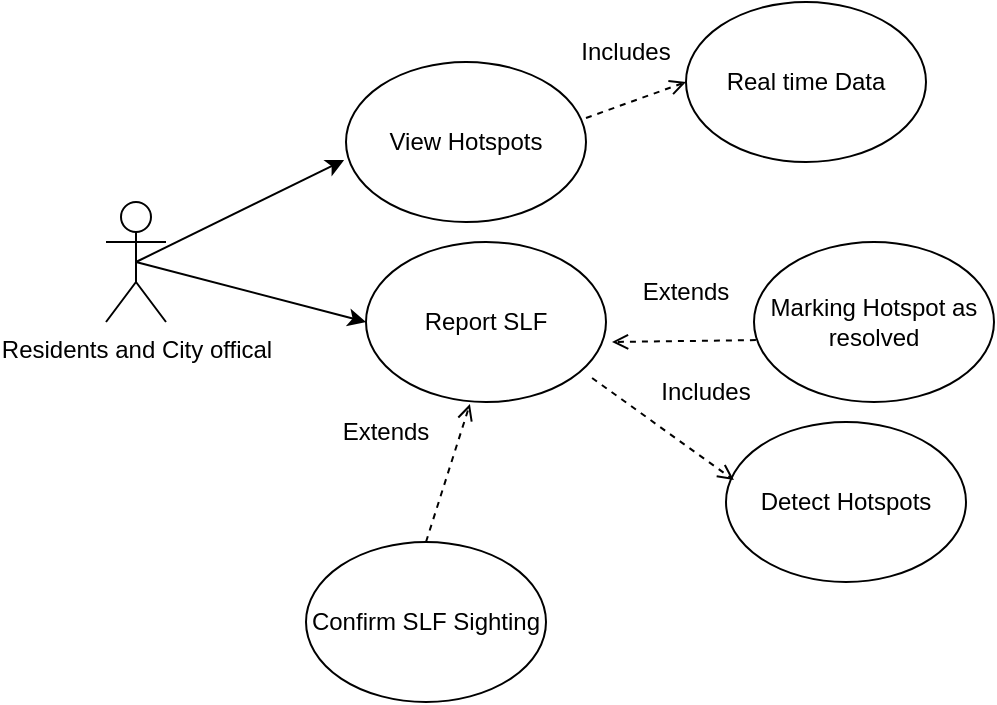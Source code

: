 <mxfile version="21.7.5" type="github">
  <diagram id="C5RBs43oDa-KdzZeNtuy" name="Page-1">
    <mxGraphModel dx="1683" dy="670" grid="1" gridSize="10" guides="1" tooltips="1" connect="1" arrows="1" fold="1" page="1" pageScale="1" pageWidth="827" pageHeight="1169" math="0" shadow="0">
      <root>
        <mxCell id="WIyWlLk6GJQsqaUBKTNV-0" />
        <mxCell id="WIyWlLk6GJQsqaUBKTNV-1" parent="WIyWlLk6GJQsqaUBKTNV-0" />
        <mxCell id="235y1zTyB91oYiUdaGt8-4" value="Residents and City offical" style="shape=umlActor;verticalLabelPosition=bottom;verticalAlign=top;html=1;outlineConnect=0;" parent="WIyWlLk6GJQsqaUBKTNV-1" vertex="1">
          <mxGeometry x="30" y="190" width="30" height="60" as="geometry" />
        </mxCell>
        <mxCell id="235y1zTyB91oYiUdaGt8-7" value="" style="endArrow=classic;html=1;rounded=0;entryX=-0.008;entryY=0.613;entryDx=0;entryDy=0;exitX=0.5;exitY=0.5;exitDx=0;exitDy=0;exitPerimeter=0;entryPerimeter=0;" parent="WIyWlLk6GJQsqaUBKTNV-1" source="235y1zTyB91oYiUdaGt8-4" target="235y1zTyB91oYiUdaGt8-11" edge="1">
          <mxGeometry width="50" height="50" relative="1" as="geometry">
            <mxPoint x="390" y="370" as="sourcePoint" />
            <mxPoint x="150" y="190" as="targetPoint" />
          </mxGeometry>
        </mxCell>
        <mxCell id="235y1zTyB91oYiUdaGt8-8" value="" style="endArrow=classic;html=1;rounded=0;exitX=0.5;exitY=0.5;exitDx=0;exitDy=0;exitPerimeter=0;entryX=0;entryY=0.5;entryDx=0;entryDy=0;" parent="WIyWlLk6GJQsqaUBKTNV-1" source="235y1zTyB91oYiUdaGt8-4" edge="1">
          <mxGeometry width="50" height="50" relative="1" as="geometry">
            <mxPoint x="390" y="370" as="sourcePoint" />
            <mxPoint x="160" y="250" as="targetPoint" />
          </mxGeometry>
        </mxCell>
        <mxCell id="235y1zTyB91oYiUdaGt8-9" value="" style="endArrow=open;dashed=1;html=1;rounded=0;exitX=0;exitY=0.5;exitDx=0;exitDy=0;entryX=0.433;entryY=1.013;entryDx=0;entryDy=0;endFill=0;entryPerimeter=0;" parent="WIyWlLk6GJQsqaUBKTNV-1" target="235y1zTyB91oYiUdaGt8-12" edge="1">
          <mxGeometry width="50" height="50" relative="1" as="geometry">
            <mxPoint x="190" y="360" as="sourcePoint" />
            <mxPoint x="220" y="270" as="targetPoint" />
          </mxGeometry>
        </mxCell>
        <mxCell id="235y1zTyB91oYiUdaGt8-10" value="Extends" style="text;html=1;strokeColor=none;fillColor=none;align=center;verticalAlign=middle;whiteSpace=wrap;rounded=0;" parent="WIyWlLk6GJQsqaUBKTNV-1" vertex="1">
          <mxGeometry x="140" y="290" width="60" height="30" as="geometry" />
        </mxCell>
        <mxCell id="235y1zTyB91oYiUdaGt8-11" value="View Hotspots" style="ellipse;whiteSpace=wrap;html=1;" parent="WIyWlLk6GJQsqaUBKTNV-1" vertex="1">
          <mxGeometry x="150" y="120" width="120" height="80" as="geometry" />
        </mxCell>
        <mxCell id="235y1zTyB91oYiUdaGt8-12" value="Report SLF" style="ellipse;whiteSpace=wrap;html=1;" parent="WIyWlLk6GJQsqaUBKTNV-1" vertex="1">
          <mxGeometry x="160" y="210" width="120" height="80" as="geometry" />
        </mxCell>
        <mxCell id="235y1zTyB91oYiUdaGt8-13" value="Detect Hotspots" style="ellipse;whiteSpace=wrap;html=1;" parent="WIyWlLk6GJQsqaUBKTNV-1" vertex="1">
          <mxGeometry x="340" y="300" width="120" height="80" as="geometry" />
        </mxCell>
        <mxCell id="235y1zTyB91oYiUdaGt8-14" value="Real time Data" style="ellipse;whiteSpace=wrap;html=1;" parent="WIyWlLk6GJQsqaUBKTNV-1" vertex="1">
          <mxGeometry x="320" y="90" width="120" height="80" as="geometry" />
        </mxCell>
        <mxCell id="235y1zTyB91oYiUdaGt8-15" value="Marking Hotspot as resolved" style="ellipse;whiteSpace=wrap;html=1;" parent="WIyWlLk6GJQsqaUBKTNV-1" vertex="1">
          <mxGeometry x="354" y="210" width="120" height="80" as="geometry" />
        </mxCell>
        <mxCell id="235y1zTyB91oYiUdaGt8-16" value="" style="endArrow=open;dashed=1;html=1;rounded=0;exitX=0.008;exitY=0.613;exitDx=0;exitDy=0;entryX=1.025;entryY=0.625;entryDx=0;entryDy=0;endFill=0;entryPerimeter=0;exitPerimeter=0;" parent="WIyWlLk6GJQsqaUBKTNV-1" source="235y1zTyB91oYiUdaGt8-15" target="235y1zTyB91oYiUdaGt8-12" edge="1">
          <mxGeometry width="50" height="50" relative="1" as="geometry">
            <mxPoint x="200" y="370" as="sourcePoint" />
            <mxPoint x="222" y="301" as="targetPoint" />
          </mxGeometry>
        </mxCell>
        <mxCell id="235y1zTyB91oYiUdaGt8-17" value="Extends" style="text;html=1;strokeColor=none;fillColor=none;align=center;verticalAlign=middle;whiteSpace=wrap;rounded=0;" parent="WIyWlLk6GJQsqaUBKTNV-1" vertex="1">
          <mxGeometry x="290" y="220" width="60" height="30" as="geometry" />
        </mxCell>
        <mxCell id="235y1zTyB91oYiUdaGt8-18" value="" style="endArrow=open;dashed=1;html=1;rounded=0;exitX=1;exitY=0.35;exitDx=0;exitDy=0;entryX=0;entryY=0.5;entryDx=0;entryDy=0;endFill=0;exitPerimeter=0;" parent="WIyWlLk6GJQsqaUBKTNV-1" source="235y1zTyB91oYiUdaGt8-11" target="235y1zTyB91oYiUdaGt8-14" edge="1">
          <mxGeometry width="50" height="50" relative="1" as="geometry">
            <mxPoint x="365" y="269" as="sourcePoint" />
            <mxPoint x="293" y="270" as="targetPoint" />
          </mxGeometry>
        </mxCell>
        <mxCell id="235y1zTyB91oYiUdaGt8-19" value="Includes" style="text;html=1;strokeColor=none;fillColor=none;align=center;verticalAlign=middle;whiteSpace=wrap;rounded=0;" parent="WIyWlLk6GJQsqaUBKTNV-1" vertex="1">
          <mxGeometry x="260" y="100" width="60" height="30" as="geometry" />
        </mxCell>
        <mxCell id="235y1zTyB91oYiUdaGt8-20" value="" style="endArrow=open;dashed=1;html=1;rounded=0;exitX=0.942;exitY=0.85;exitDx=0;exitDy=0;entryX=0.033;entryY=0.363;entryDx=0;entryDy=0;endFill=0;entryPerimeter=0;exitPerimeter=0;" parent="WIyWlLk6GJQsqaUBKTNV-1" source="235y1zTyB91oYiUdaGt8-12" target="235y1zTyB91oYiUdaGt8-13" edge="1">
          <mxGeometry width="50" height="50" relative="1" as="geometry">
            <mxPoint x="375" y="279" as="sourcePoint" />
            <mxPoint x="303" y="280" as="targetPoint" />
          </mxGeometry>
        </mxCell>
        <mxCell id="235y1zTyB91oYiUdaGt8-21" value="Includes" style="text;html=1;strokeColor=none;fillColor=none;align=center;verticalAlign=middle;whiteSpace=wrap;rounded=0;" parent="WIyWlLk6GJQsqaUBKTNV-1" vertex="1">
          <mxGeometry x="300" y="270" width="60" height="30" as="geometry" />
        </mxCell>
        <mxCell id="7-_u9JshkXyS4Gg8WHtf-0" value="Confirm SLF Sighting&lt;br&gt;" style="ellipse;whiteSpace=wrap;html=1;" vertex="1" parent="WIyWlLk6GJQsqaUBKTNV-1">
          <mxGeometry x="130" y="360" width="120" height="80" as="geometry" />
        </mxCell>
      </root>
    </mxGraphModel>
  </diagram>
</mxfile>
